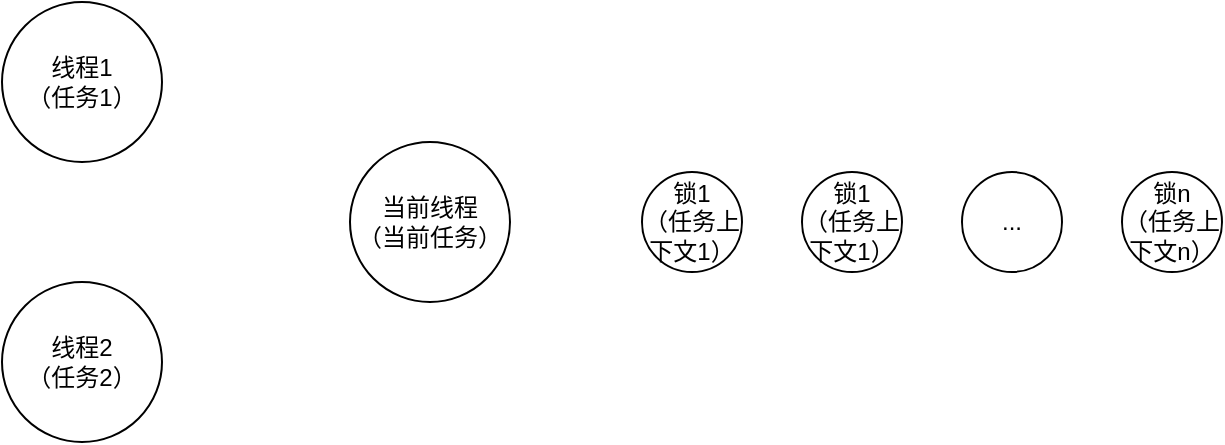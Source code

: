 <mxfile version="22.1.18" type="github">
  <diagram name="第 1 页" id="_XUrh3UBLOdG2CLPe91Y">
    <mxGraphModel dx="1194" dy="606" grid="1" gridSize="10" guides="1" tooltips="1" connect="1" arrows="1" fold="1" page="1" pageScale="1" pageWidth="827" pageHeight="1169" math="0" shadow="0">
      <root>
        <mxCell id="0" />
        <mxCell id="1" parent="0" />
        <mxCell id="_SiXs5mkcGYst8uzlgKZ-1" value="当前线程&lt;br&gt;（当前任务）" style="ellipse;whiteSpace=wrap;html=1;aspect=fixed;" vertex="1" parent="1">
          <mxGeometry x="414" y="200" width="80" height="80" as="geometry" />
        </mxCell>
        <mxCell id="_SiXs5mkcGYst8uzlgKZ-2" value="线程1&lt;br&gt;（任务1）" style="ellipse;whiteSpace=wrap;html=1;aspect=fixed;" vertex="1" parent="1">
          <mxGeometry x="240" y="130" width="80" height="80" as="geometry" />
        </mxCell>
        <mxCell id="_SiXs5mkcGYst8uzlgKZ-3" value="线程2&lt;br&gt;（任务2）" style="ellipse;whiteSpace=wrap;html=1;aspect=fixed;" vertex="1" parent="1">
          <mxGeometry x="240" y="270" width="80" height="80" as="geometry" />
        </mxCell>
        <mxCell id="_SiXs5mkcGYst8uzlgKZ-4" value="锁1&lt;br&gt;（任务上下文1）" style="ellipse;whiteSpace=wrap;html=1;aspect=fixed;" vertex="1" parent="1">
          <mxGeometry x="560" y="215" width="50" height="50" as="geometry" />
        </mxCell>
        <mxCell id="_SiXs5mkcGYst8uzlgKZ-5" value="锁1&lt;br&gt;（任务上下文1）" style="ellipse;whiteSpace=wrap;html=1;aspect=fixed;" vertex="1" parent="1">
          <mxGeometry x="640" y="215" width="50" height="50" as="geometry" />
        </mxCell>
        <mxCell id="_SiXs5mkcGYst8uzlgKZ-6" value="..." style="ellipse;whiteSpace=wrap;html=1;aspect=fixed;" vertex="1" parent="1">
          <mxGeometry x="720" y="215" width="50" height="50" as="geometry" />
        </mxCell>
        <mxCell id="_SiXs5mkcGYst8uzlgKZ-7" value="锁n&lt;br&gt;（任务上下文n）" style="ellipse;whiteSpace=wrap;html=1;aspect=fixed;" vertex="1" parent="1">
          <mxGeometry x="800" y="215" width="50" height="50" as="geometry" />
        </mxCell>
      </root>
    </mxGraphModel>
  </diagram>
</mxfile>
